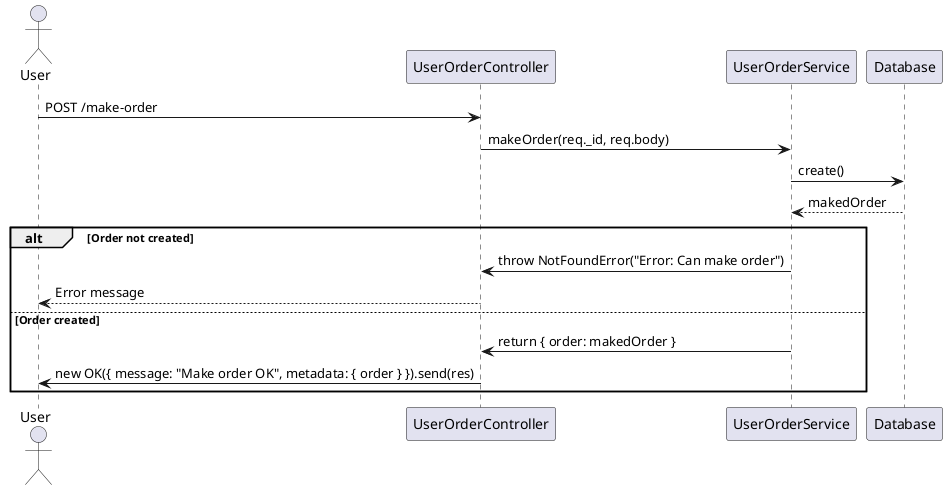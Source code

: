 @startuml
actor User
participant "UserOrderController" as UOC
participant "UserOrderService" as UOS
participant "Database" as DB

User -> UOC: POST /make-order
UOC -> UOS: makeOrder(req._id, req.body)
UOS -> DB: create()
DB --> UOS: makedOrder

alt Order not created
    UOS -> UOC: throw NotFoundError("Error: Can make order")
    UOC --> User: Error message
else Order created
    UOS -> UOC: return { order: makedOrder }
    UOC -> User: new OK({ message: "Make order OK", metadata: { order } }).send(res)
end
@enduml
